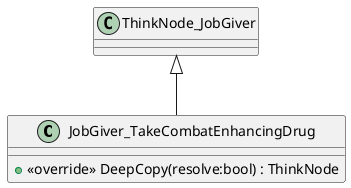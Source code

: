 @startuml
class JobGiver_TakeCombatEnhancingDrug {
    + <<override>> DeepCopy(resolve:bool) : ThinkNode
}
ThinkNode_JobGiver <|-- JobGiver_TakeCombatEnhancingDrug
@enduml
